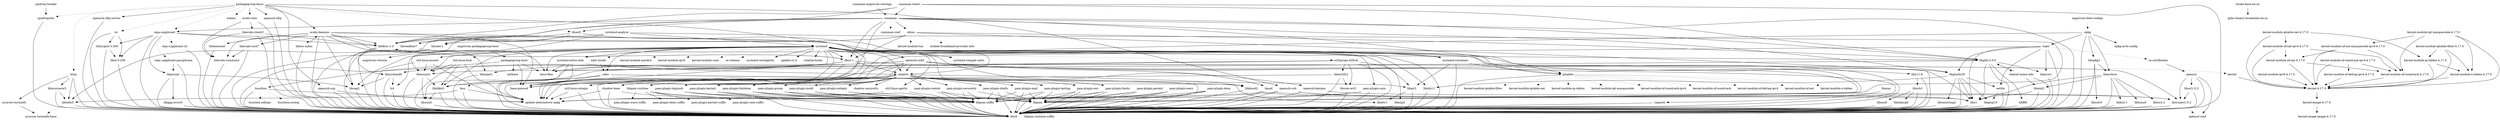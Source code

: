 digraph depends {
    node [shape=plaintext]
"angstrom-feed-configs" -> "opkg" [style=dotted]
"angstrom-packagegroup-boot" -> "angstrom-version"
"angstrom-packagegroup-boot" -> "packagegroup-boot"
"avahi-daemon" -> "base-files"
"avahi-daemon" -> "base-passwd"
"avahi-daemon" -> "libavahi-common3"
"avahi-daemon" -> "libavahi-core7"
"avahi-daemon" -> "libc6"
"avahi-daemon" -> "libcap2"
"avahi-daemon" -> "libdaemon0"
"avahi-daemon" -> "libdbus-1-3"
"avahi-daemon" -> "libexpat1"
"avahi-daemon" -> "libnss-mdns" [style=dotted]
"avahi-daemon" -> "shadow"
"avahi-utils" -> "libavahi-client3"
"avahi-utils" -> "libavahi-common3"
"avahi-utils" -> "libc6"
"bluez5" -> "libc6"
"bluez5" -> "libdbus-1-3"
"bluez5" -> "libglib-2.0-0"
"bluez5" -> "libreadline7"
"bluez5" -> "libudev1"
"busybox" -> "busybox-syslog" [style=dotted]
"busybox" -> "busybox-udhcpc" [style=dotted]
"busybox" -> "libc6"
"busybox" -> "update-alternatives-opkg"
"ca-certificates" -> "openssl"
"connman-angstrom-settings" -> "connman"
"connman" -> "bluez5"
"connman-client" -> "connman"
"connman-client" -> "libc6"
"connman-client" -> "libdbus-1-3"
"connman-client" -> "libglib-2.0-0"
"connman-client" -> "libreadline7"
"connman" -> "connman-conf" [style=dotted]
"connman" -> "dbus-1"
"connman" -> "iptables"
"connman" -> "libc6"
"connman" -> "libdbus-1-3"
"connman" -> "libglib-2.0-0"
"connman" -> "libgnutls30"
"connman" -> "ofono"
"connman" -> "update-alternatives-opkg"
"connman" -> "wpa-supplicant"
"cpufreq-tweaks" -> "cpufrequtils"
"cpufrequtils" -> "libc6"
"dbus-1" -> "base-files"
"dbus-1" -> "base-passwd"
"dbus-1" -> "libc6"
"dbus-1" -> "libdbus-1-3"
"dbus-1" -> "libexpat1"
"dbus-1" -> "libsystemd0"
"dbus-1" -> "libx11-6"
"dbus-1" -> "shadow"
"e2fsprogs-e2fsck" -> "libblkid1"
"e2fsprogs-e2fsck" -> "libc6"
"e2fsprogs-e2fsck" -> "libcom-err2"
"e2fsprogs-e2fsck" -> "libe2p2"
"e2fsprogs-e2fsck" -> "libext2fs2"
"e2fsprogs-e2fsck" -> "libuuid1"
"fixmac" -> "ranpwd"
"htop" -> "libc6"
"htop" -> "libncursesw5"
"htop" -> "libtinfo5"
"htop" -> "ncurses-terminfo"
"iptables" -> "kernel-module-iptable-filter" [style=dotted]
"iptables" -> "kernel-module-iptable-nat" [style=dotted]
"iptables" -> "kernel-module-ip-tables" [style=dotted]
"iptables" -> "kernel-module-ipt-masquerade" [style=dotted]
"iptables" -> "kernel-module-nf-conntrack-ipv4" [style=dotted]
"iptables" -> "kernel-module-nf-conntrack" [style=dotted]
"iptables" -> "kernel-module-nf-defrag-ipv4" [style=dotted]
"iptables" -> "kernel-module-nf-nat" [style=dotted]
"iptables" -> "kernel-module-x-tables" [style=dotted]
"iptables" -> "libc6"
"iw" -> "libc6"
"iw" -> "libnl-3-200"
"iw" -> "libnl-genl-3-200"
"kernel-4.17.0" -> "kernel-image-4.17.0"
"kernel-image-4.17.0" -> "kernel-image-image-4.17.0"
"kernel" -> "kernel-4.17.0"
"kernel-module-iptable-filter-4.17.0" -> "kernel-4.17.0"
"kernel-module-iptable-filter-4.17.0" -> "kernel-module-ip-tables-4.17.0"
"kernel-module-iptable-filter-4.17.0" -> "kernel-module-x-tables-4.17.0"
"kernel-module-iptable-nat-4.17.0" -> "kernel-4.17.0"
"kernel-module-iptable-nat-4.17.0" -> "kernel-module-ip-tables-4.17.0"
"kernel-module-iptable-nat-4.17.0" -> "kernel-module-nf-nat-ipv4-4.17.0"
"kernel-module-ip-tables-4.17.0" -> "kernel-4.17.0"
"kernel-module-ip-tables-4.17.0" -> "kernel-module-x-tables-4.17.0"
"kernel-module-ipt-masquerade-4.17.0" -> "kernel-4.17.0"
"kernel-module-ipt-masquerade-4.17.0" -> "kernel-module-nf-conntrack-4.17.0"
"kernel-module-ipt-masquerade-4.17.0" -> "kernel-module-nf-nat-masquerade-ipv4-4.17.0"
"kernel-module-ipt-masquerade-4.17.0" -> "kernel-module-x-tables-4.17.0"
"kernel-module-ipv6-4.17.0" -> "kernel-4.17.0"
"kernel-module-nf-conntrack-4.17.0" -> "kernel-4.17.0"
"kernel-module-nf-conntrack-ipv4-4.17.0" -> "kernel-4.17.0"
"kernel-module-nf-conntrack-ipv4-4.17.0" -> "kernel-module-nf-conntrack-4.17.0"
"kernel-module-nf-conntrack-ipv4-4.17.0" -> "kernel-module-nf-defrag-ipv4-4.17.0"
"kernel-module-nf-defrag-ipv4-4.17.0" -> "kernel-4.17.0"
"kernel-module-nf-nat-4.17.0" -> "kernel-4.17.0"
"kernel-module-nf-nat-4.17.0" -> "kernel-module-nf-conntrack-4.17.0"
"kernel-module-nf-nat-ipv4-4.17.0" -> "kernel-4.17.0"
"kernel-module-nf-nat-ipv4-4.17.0" -> "kernel-module-nf-conntrack-4.17.0"
"kernel-module-nf-nat-ipv4-4.17.0" -> "kernel-module-nf-nat-4.17.0"
"kernel-module-nf-nat-masquerade-ipv4-4.17.0" -> "kernel-4.17.0"
"kernel-module-nf-nat-masquerade-ipv4-4.17.0" -> "kernel-module-nf-conntrack-4.17.0"
"kernel-module-nf-nat-masquerade-ipv4-4.17.0" -> "kernel-module-nf-nat-4.17.0"
"kernel-module-x-tables-4.17.0" -> "kernel-4.17.0"
"kmod" -> "libc6"
"kmod" -> "libz1"
"kmod" -> "update-alternatives-opkg"
"less" -> "libc6"
"less" -> "libtinfo5"
"less" -> "update-alternatives-opkg"
"libacl1" -> "libattr1"
"libacl1" -> "libc6"
"libarchive" -> "libbz2-1"
"libarchive" -> "libc6"
"libarchive" -> "liblzma5"
"libarchive" -> "liblzo2-2"
"libarchive" -> "libxml2"
"libarchive" -> "libz1"
"libattr1" -> "libc6"
"libavahi-client3" -> "libavahi-common3"
"libavahi-client3" -> "libc6"
"libavahi-client3" -> "libdbus-1-3"
"libavahi-common3" -> "libc6"
"libavahi-core7" -> "libavahi-common3"
"libavahi-core7" -> "libc6"
"libblkid1" -> "libc6"
"libblkid1" -> "libuuid1"
"libbz2-1" -> "libc6"
"libcap2" -> "libc6"
"libcom-err2" -> "libc6"
"libcrypto1.0.2" -> "libc6"
"libcrypto1.0.2" -> "openssl-conf" [style=dotted]
"libdaemon0" -> "libc6"
"libdbus-1-3" -> "dbus-1" [style=dotted]
"libdbus-1-3" -> "libc6"
"libdbus-1-3" -> "libsystemd0"
"libe2p2" -> "libc6"
"libexpat1" -> "libc6"
"libext2fs2" -> "libblkid1"
"libext2fs2" -> "libc6"
"libext2fs2" -> "libcom-err2"
"libffi6" -> "libc6"
"libgcrypt" -> "libc6"
"libgcrypt" -> "libcap2"
"libgcrypt" -> "libgpg-error0"
"libglib-2.0-0" -> "libc6"
"libglib-2.0-0" -> "libffi6"
"libglib-2.0-0" -> "libmount1"
"libglib-2.0-0" -> "libpcre1"
"libglib-2.0-0" -> "libz1"
"libglib-2.0-0" -> "shared-mime-info" [style=dotted]
"libgmp10" -> "libc6"
"libgnutls30" -> "libc6"
"libgnutls30" -> "libgmp10"
"libgnutls30" -> "libidn11"
"libgnutls30" -> "libunistring2"
"libgnutls30" -> "libz1"
"libgnutls30" -> "nettle"
"libgpg-error0" -> "libc6"
"libidn11" -> "libc6"
"libkmod2" -> "libc6"
"libkmod2" -> "libz1"
"liblzma5" -> "libc6"
"liblzo2-2" -> "libc6"
"libmount1" -> "libblkid1"
"libmount1" -> "libc6"
"libmount1" -> "libuuid1"
"libncursesw5" -> "libc6"
"libncursesw5" -> "libtinfo5"
"libnl-3-200" -> "libc6"
"libnl-genl-3-200" -> "libc6"
"libnl-genl-3-200" -> "libnl-3-200"
"libnss-mdns" -> "avahi-daemon"
"libnss-mdns" -> "libc6"
"libopkg1" -> "libarchive"
"libopkg1" -> "libc6"
"libopkg1" -> "libsolv0"
"libpam" -> "libc6"
"libpam" -> "libpam-runtime-suffix" [style=dotted]
"libpam-runtime" -> "libpam-suffix"
"libpam-runtime" -> "pam-plugin-deny-suffix"
"libpam-runtime" -> "pam-plugin-permit-suffix"
"libpam-runtime" -> "pam-plugin-unix-suffix"
"libpam-runtime" -> "pam-plugin-warn-suffix"
"libpcre1" -> "libc6"
"libreadline7" -> "libc6"
"libreadline7" -> "libtinfo5"
"libsolv0" -> "libc6"
"libssl1.0.2" -> "libc6"
"libssl1.0.2" -> "libcrypto1.0.2"
"libsystemd0" -> "libc6"
"libsystemd0" -> "libcap2"
"libsystemd0" -> "lz4"
"libtinfo5" -> "libc6"
"libtinfo5" -> "ncurses-terminfo-base" [style=dotted]
"libudev1" -> "libc6"
"libudev1" -> "libcap2"
"libunistring2" -> "libc6"
"libuuid1" -> "libc6"
"libx11-6" -> "libc6"
"libx11-6" -> "libxcb1"
"libxau6" -> "libc6"
"libxcb1" -> "libc6"
"libxcb1" -> "libxau6"
"libxcb1" -> "libxdmcp6"
"libxdmcp6" -> "libc6"
"libxml2" -> "libc6"
"libxml2" -> "libz1"
"libz1" -> "libc6"
"locale-base-en-us" -> "glibc-binary-localedata-en-us"
"lz4" -> "libc6"
"ncurses-terminfo" -> "ncurses-terminfo-base"
"nettle" -> "libc6"
"nettle" -> "libgmp10"
"ofono" -> "dbus-1"
"ofono" -> "kernel-module-tun" [style=dotted]
"ofono" -> "libc6"
"ofono" -> "libdbus-1-3"
"ofono" -> "libglib-2.0-0"
"ofono" -> "libudev1"
"ofono" -> "mobile-broadband-provider-info" [style=dotted]
"openssh-keygen" -> "libc6"
"openssh-keygen" -> "libcrypto1.0.2"
"openssh-scp" -> "libc6"
"openssh-scp" -> "update-alternatives-opkg"
"openssh-sftp" -> "libc6"
"openssh-sftp-server" -> "libc6"
"openssh-sshd" -> "base-files"
"openssh-sshd" -> "base-passwd"
"openssh-sshd" -> "libc6"
"openssh-sshd" -> "libcrypto1.0.2"
"openssh-sshd" -> "libpam"
"openssh-sshd" -> "libz1"
"openssh-sshd" -> "openssh-keygen"
"openssh-sshd" -> "pam-plugin-keyinit"
"openssh-sshd" -> "pam-plugin-loginuid"
"openssh-sshd" -> "shadow"
"openssh-ssh" -> "libc6"
"openssh-ssh" -> "libcrypto1.0.2"
"openssh-ssh" -> "libz1"
"openssh-ssh" -> "update-alternatives-opkg"
"openssl" -> "libc6"
"openssl" -> "libcrypto1.0.2"
"openssl" -> "libssl1.0.2"
"openssl" -> "openssl-conf"
"opkg" -> "libarchive"
"opkg" -> "libc6"
"opkg" -> "libopkg1"
"opkg" -> "opkg-arch-config"
"opkg" -> "update-alternatives-opkg"
"opkg" -> "wget"
"packagegroup-basic" -> "avahi-daemon"
"packagegroup-basic" -> "avahi-utils"
"packagegroup-basic" -> "bluez5" [style=dotted]
"packagegroup-basic" -> "cpufrequtils" [style=dotted]
"packagegroup-basic" -> "htop" [style=dotted]
"packagegroup-basic" -> "iw" [style=dotted]
"packagegroup-basic" -> "openssh-scp"
"packagegroup-basic" -> "openssh-sftp"
"packagegroup-basic" -> "openssh-sftp-server"
"packagegroup-basic" -> "openssh-ssh"
"packagegroup-basic" -> "openssh-sshd"
"packagegroup-basic" -> "tzdata" [style=dotted]
"packagegroup-basic" -> "wpa-supplicant" [style=dotted]
"packagegroup-boot" -> "base-files"
"packagegroup-boot" -> "base-passwd"
"packagegroup-boot" -> "busybox"
"packagegroup-boot" -> "kernel" [style=dotted]
"packagegroup-boot" -> "netbase"
"pam-plugin-deny" -> "libc6"
"pam-plugin-deny" -> "libpam"
"pam-plugin-deny" -> "libpam-suffix"
"pam-plugin-env" -> "libc6"
"pam-plugin-env" -> "libpam"
"pam-plugin-env" -> "libpam-suffix"
"pam-plugin-faildelay" -> "libc6"
"pam-plugin-faildelay" -> "libpam"
"pam-plugin-faildelay" -> "libpam-suffix"
"pam-plugin-group" -> "libc6"
"pam-plugin-group" -> "libpam"
"pam-plugin-group" -> "libpam-suffix"
"pam-plugin-keyinit" -> "libc6"
"pam-plugin-keyinit" -> "libpam"
"pam-plugin-keyinit" -> "libpam-suffix"
"pam-plugin-lastlog" -> "libc6"
"pam-plugin-lastlog" -> "libpam"
"pam-plugin-lastlog" -> "libpam-suffix"
"pam-plugin-limits" -> "libc6"
"pam-plugin-limits" -> "libpam"
"pam-plugin-limits" -> "libpam-suffix"
"pam-plugin-loginuid" -> "libc6"
"pam-plugin-loginuid" -> "libpam"
"pam-plugin-loginuid" -> "libpam-suffix"
"pam-plugin-mail" -> "libc6"
"pam-plugin-mail" -> "libpam"
"pam-plugin-mail" -> "libpam-suffix"
"pam-plugin-motd" -> "libc6"
"pam-plugin-motd" -> "libpam"
"pam-plugin-motd" -> "libpam-suffix"
"pam-plugin-nologin" -> "libc6"
"pam-plugin-nologin" -> "libpam"
"pam-plugin-nologin" -> "libpam-suffix"
"pam-plugin-permit" -> "libc6"
"pam-plugin-permit" -> "libpam"
"pam-plugin-permit" -> "libpam-suffix"
"pam-plugin-rootok" -> "libc6"
"pam-plugin-rootok" -> "libpam"
"pam-plugin-rootok" -> "libpam-suffix"
"pam-plugin-securetty" -> "libc6"
"pam-plugin-securetty" -> "libpam"
"pam-plugin-securetty" -> "libpam-suffix"
"pam-plugin-shells" -> "libc6"
"pam-plugin-shells" -> "libpam"
"pam-plugin-shells" -> "libpam-suffix"
"pam-plugin-unix" -> "libc6"
"pam-plugin-unix" -> "libpam"
"pam-plugin-unix" -> "libpam-suffix"
"pam-plugin-warn" -> "libc6"
"pam-plugin-warn" -> "libpam"
"pam-plugin-warn" -> "libpam-suffix"
"ranpwd" -> "libc6"
"shadow-base" -> "libc6"
"shadow-base" -> "libpam"
"shadow" -> "base-passwd"
"shadow-base" -> "update-alternatives-opkg"
"shadow" -> "libattr1"
"shadow" -> "libc6"
"shadow" -> "libpam"
"shadow" -> "libpam-runtime"
"shadow" -> "pam-plugin-env"
"shadow" -> "pam-plugin-faildelay"
"shadow" -> "pam-plugin-group"
"shadow" -> "pam-plugin-lastlog"
"shadow" -> "pam-plugin-limits"
"shadow" -> "pam-plugin-mail"
"shadow" -> "pam-plugin-motd"
"shadow" -> "pam-plugin-nologin"
"shadow" -> "pam-plugin-rootok"
"shadow" -> "pam-plugin-securetty"
"shadow" -> "pam-plugin-shells"
"shadow" -> "shadow-base"
"shadow" -> "shadow-securetty"
"shadow" -> "update-alternatives-opkg"
"shadow" -> "util-linux-sulogin"
"shared-mime-info" -> "libc6"
"shared-mime-info" -> "libglib-2.0-0"
"shared-mime-info" -> "libxml2"
"systemd-analyze" -> "libc6"
"systemd-analyze" -> "libmount1"
"systemd-analyze" -> "libpam"
"systemd-analyze" -> "systemd"
"systemd" -> "base-files"
"systemd" -> "base-passwd"
"systemd-compat-units" -> "systemd"
"systemd-container" -> "iptables"
"systemd-container" -> "libacl1"
"systemd-container" -> "libc6"
"systemd-container" -> "systemd"
"systemd" -> "dbus-1"
"systemd" -> "e2fsprogs-e2fsck" [style=dotted]
"systemd-extra-utils" -> "base-files"
"systemd-extra-utils" -> "base-passwd"
"systemd-extra-utils" -> "libc6"
"systemd-extra-utils" -> "shadow"
"systemd-extra-utils" -> "systemd"
"systemd" -> "iptables"
"systemd" -> "kernel-module-autofs4" [style=dotted]
"systemd" -> "kernel-module-ipv6" [style=dotted]
"systemd" -> "kernel-module-unix" [style=dotted]
"systemd" -> "kmod"
"systemd" -> "less" [style=dotted]
"systemd" -> "libacl1"
"systemd" -> "libblkid1"
"systemd" -> "libc6"
"systemd" -> "libcap2"
"systemd" -> "libidn11"
"systemd" -> "libkmod2"
"systemd" -> "libmount1"
"systemd" -> "libpam"
"systemd" -> "lz4"
"systemd" -> "os-release" [style=dotted]
"systemd" -> "pam-plugin-keyinit"
"systemd" -> "pam-plugin-loginuid"
"systemd" -> "pam-plugin-unix"
"systemd" -> "shadow"
"systemd" -> "systemd-compat-units" [style=dotted]
"systemd" -> "systemd-container"
"systemd" -> "systemd-extra-utils" [style=dotted]
"systemd" -> "systemd-serialgetty"
"systemd" -> "udev"
"systemd" -> "udev-hwdb" [style=dotted]
"systemd" -> "update-alternatives-opkg"
"systemd" -> "update-rc.d"
"systemd" -> "util-linux-agetty"
"systemd" -> "util-linux-fsck" [style=dotted]
"systemd" -> "util-linux-mount"
"systemd" -> "volatile-binds"
"udev-hwdb" -> "udev"
"udev" -> "libacl1"
"udev" -> "libblkid1"
"udev" -> "libc6"
"udev" -> "libkmod2"
"util-linux-agetty" -> "libc6"
"util-linux-agetty" -> "update-alternatives-opkg"
"util-linux-fsck" -> "libblkid1"
"util-linux-fsck" -> "libc6"
"util-linux-fsck" -> "libmount1"
"util-linux-fsck" -> "update-alternatives-opkg"
"util-linux-mount" -> "libc6"
"util-linux-mount" -> "libmount1"
"util-linux-mount" -> "update-alternatives-opkg"
"util-linux-sulogin" -> "libc6"
"util-linux-sulogin" -> "update-alternatives-opkg"
"wget" -> "ca-certificates" [style=dotted]
"wget" -> "libc6"
"wget" -> "libgnutls30"
"wget" -> "libpcre1"
"wget" -> "libz1"
"wget" -> "nettle"
"wget" -> "update-alternatives-opkg"
"wpa-supplicant-cli" -> "libc6"
"wpa-supplicant" -> "libc6"
"wpa-supplicant" -> "libdbus-1-3"
"wpa-supplicant" -> "libgcrypt"
"wpa-supplicant" -> "libgnutls30"
"wpa-supplicant" -> "libnl-3-200"
"wpa-supplicant" -> "libnl-genl-3-200"
"wpa-supplicant-passphrase" -> "libc6"
"wpa-supplicant-passphrase" -> "libgcrypt"
"wpa-supplicant" -> "wpa-supplicant-cli" [style=dotted]
"wpa-supplicant" -> "wpa-supplicant-passphrase" [style=dotted]
}
